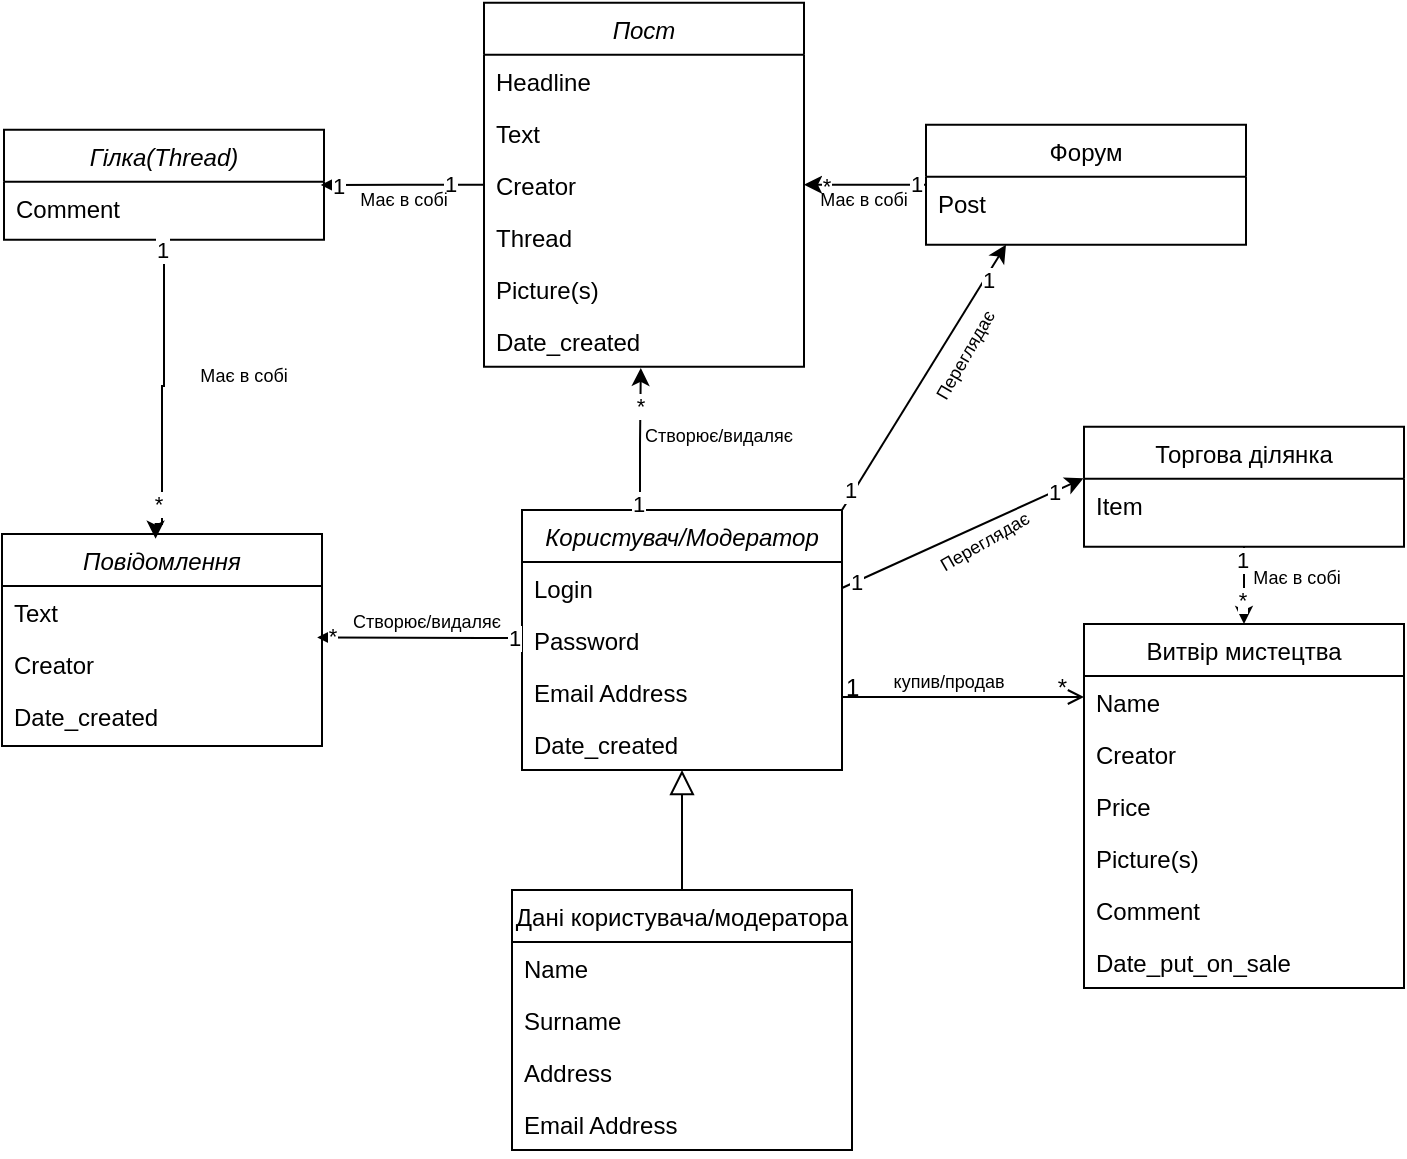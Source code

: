 <mxfile version="22.1.3" type="device">
  <diagram id="C5RBs43oDa-KdzZeNtuy" name="Page-1">
    <mxGraphModel dx="1046" dy="626" grid="1" gridSize="10" guides="1" tooltips="1" connect="1" arrows="1" fold="1" page="1" pageScale="1" pageWidth="827" pageHeight="1169" math="0" shadow="0">
      <root>
        <mxCell id="WIyWlLk6GJQsqaUBKTNV-0" />
        <mxCell id="WIyWlLk6GJQsqaUBKTNV-1" parent="WIyWlLk6GJQsqaUBKTNV-0" />
        <mxCell id="zkfFHV4jXpPFQw0GAbJ--0" value="Користувач/Модератор" style="swimlane;fontStyle=2;align=center;verticalAlign=top;childLayout=stackLayout;horizontal=1;startSize=26;horizontalStack=0;resizeParent=1;resizeLast=0;collapsible=1;marginBottom=0;rounded=0;shadow=0;strokeWidth=1;" parent="WIyWlLk6GJQsqaUBKTNV-1" vertex="1">
          <mxGeometry x="319" y="353" width="160" height="130" as="geometry">
            <mxRectangle x="230" y="140" width="160" height="26" as="alternateBounds" />
          </mxGeometry>
        </mxCell>
        <mxCell id="zkfFHV4jXpPFQw0GAbJ--1" value="Login" style="text;align=left;verticalAlign=top;spacingLeft=4;spacingRight=4;overflow=hidden;rotatable=0;points=[[0,0.5],[1,0.5]];portConstraint=eastwest;" parent="zkfFHV4jXpPFQw0GAbJ--0" vertex="1">
          <mxGeometry y="26" width="160" height="26" as="geometry" />
        </mxCell>
        <mxCell id="zkfFHV4jXpPFQw0GAbJ--2" value="Password" style="text;align=left;verticalAlign=top;spacingLeft=4;spacingRight=4;overflow=hidden;rotatable=0;points=[[0,0.5],[1,0.5]];portConstraint=eastwest;rounded=0;shadow=0;html=0;" parent="zkfFHV4jXpPFQw0GAbJ--0" vertex="1">
          <mxGeometry y="52" width="160" height="26" as="geometry" />
        </mxCell>
        <mxCell id="zkfFHV4jXpPFQw0GAbJ--3" value="Email Address" style="text;align=left;verticalAlign=top;spacingLeft=4;spacingRight=4;overflow=hidden;rotatable=0;points=[[0,0.5],[1,0.5]];portConstraint=eastwest;rounded=0;shadow=0;html=0;" parent="zkfFHV4jXpPFQw0GAbJ--0" vertex="1">
          <mxGeometry y="78" width="160" height="26" as="geometry" />
        </mxCell>
        <mxCell id="zkfFHV4jXpPFQw0GAbJ--5" value="Date_created" style="text;align=left;verticalAlign=top;spacingLeft=4;spacingRight=4;overflow=hidden;rotatable=0;points=[[0,0.5],[1,0.5]];portConstraint=eastwest;" parent="zkfFHV4jXpPFQw0GAbJ--0" vertex="1">
          <mxGeometry y="104" width="160" height="26" as="geometry" />
        </mxCell>
        <mxCell id="zkfFHV4jXpPFQw0GAbJ--6" value="Дані користувача/модератора" style="swimlane;fontStyle=0;align=center;verticalAlign=top;childLayout=stackLayout;horizontal=1;startSize=26;horizontalStack=0;resizeParent=1;resizeLast=0;collapsible=1;marginBottom=0;rounded=0;shadow=0;strokeWidth=1;" parent="WIyWlLk6GJQsqaUBKTNV-1" vertex="1">
          <mxGeometry x="314" y="543" width="170" height="130" as="geometry">
            <mxRectangle x="130" y="380" width="160" height="26" as="alternateBounds" />
          </mxGeometry>
        </mxCell>
        <mxCell id="zkfFHV4jXpPFQw0GAbJ--7" value="Name" style="text;align=left;verticalAlign=top;spacingLeft=4;spacingRight=4;overflow=hidden;rotatable=0;points=[[0,0.5],[1,0.5]];portConstraint=eastwest;" parent="zkfFHV4jXpPFQw0GAbJ--6" vertex="1">
          <mxGeometry y="26" width="170" height="26" as="geometry" />
        </mxCell>
        <mxCell id="zkfFHV4jXpPFQw0GAbJ--8" value="Surname" style="text;align=left;verticalAlign=top;spacingLeft=4;spacingRight=4;overflow=hidden;rotatable=0;points=[[0,0.5],[1,0.5]];portConstraint=eastwest;rounded=0;shadow=0;html=0;" parent="zkfFHV4jXpPFQw0GAbJ--6" vertex="1">
          <mxGeometry y="52" width="170" height="26" as="geometry" />
        </mxCell>
        <mxCell id="zkfFHV4jXpPFQw0GAbJ--11" value="Address" style="text;align=left;verticalAlign=top;spacingLeft=4;spacingRight=4;overflow=hidden;rotatable=0;points=[[0,0.5],[1,0.5]];portConstraint=eastwest;" parent="zkfFHV4jXpPFQw0GAbJ--6" vertex="1">
          <mxGeometry y="78" width="170" height="26" as="geometry" />
        </mxCell>
        <mxCell id="yuP0PHImDkMVZMu2uVpS-0" value="Email Address" style="text;align=left;verticalAlign=top;spacingLeft=4;spacingRight=4;overflow=hidden;rotatable=0;points=[[0,0.5],[1,0.5]];portConstraint=eastwest;rounded=0;shadow=0;html=0;" vertex="1" parent="zkfFHV4jXpPFQw0GAbJ--6">
          <mxGeometry y="104" width="170" height="26" as="geometry" />
        </mxCell>
        <mxCell id="zkfFHV4jXpPFQw0GAbJ--12" value="" style="endArrow=block;endSize=10;endFill=0;shadow=0;strokeWidth=1;rounded=0;edgeStyle=elbowEdgeStyle;elbow=vertical;" parent="WIyWlLk6GJQsqaUBKTNV-1" source="zkfFHV4jXpPFQw0GAbJ--6" target="zkfFHV4jXpPFQw0GAbJ--0" edge="1">
          <mxGeometry width="160" relative="1" as="geometry">
            <mxPoint x="299" y="436" as="sourcePoint" />
            <mxPoint x="299" y="436" as="targetPoint" />
          </mxGeometry>
        </mxCell>
        <mxCell id="zkfFHV4jXpPFQw0GAbJ--17" value="Витвір мистецтва" style="swimlane;fontStyle=0;align=center;verticalAlign=top;childLayout=stackLayout;horizontal=1;startSize=26;horizontalStack=0;resizeParent=1;resizeLast=0;collapsible=1;marginBottom=0;rounded=0;shadow=0;strokeWidth=1;" parent="WIyWlLk6GJQsqaUBKTNV-1" vertex="1">
          <mxGeometry x="600" y="410" width="160" height="182" as="geometry">
            <mxRectangle x="550" y="140" width="160" height="26" as="alternateBounds" />
          </mxGeometry>
        </mxCell>
        <mxCell id="zkfFHV4jXpPFQw0GAbJ--18" value="Name" style="text;align=left;verticalAlign=top;spacingLeft=4;spacingRight=4;overflow=hidden;rotatable=0;points=[[0,0.5],[1,0.5]];portConstraint=eastwest;" parent="zkfFHV4jXpPFQw0GAbJ--17" vertex="1">
          <mxGeometry y="26" width="160" height="26" as="geometry" />
        </mxCell>
        <mxCell id="zkfFHV4jXpPFQw0GAbJ--19" value="Creator" style="text;align=left;verticalAlign=top;spacingLeft=4;spacingRight=4;overflow=hidden;rotatable=0;points=[[0,0.5],[1,0.5]];portConstraint=eastwest;rounded=0;shadow=0;html=0;" parent="zkfFHV4jXpPFQw0GAbJ--17" vertex="1">
          <mxGeometry y="52" width="160" height="26" as="geometry" />
        </mxCell>
        <mxCell id="zkfFHV4jXpPFQw0GAbJ--20" value="Price" style="text;align=left;verticalAlign=top;spacingLeft=4;spacingRight=4;overflow=hidden;rotatable=0;points=[[0,0.5],[1,0.5]];portConstraint=eastwest;rounded=0;shadow=0;html=0;" parent="zkfFHV4jXpPFQw0GAbJ--17" vertex="1">
          <mxGeometry y="78" width="160" height="26" as="geometry" />
        </mxCell>
        <mxCell id="zkfFHV4jXpPFQw0GAbJ--21" value="Picture(s)" style="text;align=left;verticalAlign=top;spacingLeft=4;spacingRight=4;overflow=hidden;rotatable=0;points=[[0,0.5],[1,0.5]];portConstraint=eastwest;rounded=0;shadow=0;html=0;" parent="zkfFHV4jXpPFQw0GAbJ--17" vertex="1">
          <mxGeometry y="104" width="160" height="26" as="geometry" />
        </mxCell>
        <mxCell id="yuP0PHImDkMVZMu2uVpS-1" value="Comment" style="text;align=left;verticalAlign=top;spacingLeft=4;spacingRight=4;overflow=hidden;rotatable=0;points=[[0,0.5],[1,0.5]];portConstraint=eastwest;rounded=0;shadow=0;html=0;" vertex="1" parent="zkfFHV4jXpPFQw0GAbJ--17">
          <mxGeometry y="130" width="160" height="26" as="geometry" />
        </mxCell>
        <mxCell id="zkfFHV4jXpPFQw0GAbJ--22" value="Date_put_on_sale" style="text;align=left;verticalAlign=top;spacingLeft=4;spacingRight=4;overflow=hidden;rotatable=0;points=[[0,0.5],[1,0.5]];portConstraint=eastwest;rounded=0;shadow=0;html=0;" parent="zkfFHV4jXpPFQw0GAbJ--17" vertex="1">
          <mxGeometry y="156" width="160" height="26" as="geometry" />
        </mxCell>
        <mxCell id="zkfFHV4jXpPFQw0GAbJ--26" value="" style="endArrow=open;shadow=0;strokeWidth=1;rounded=0;endFill=1;edgeStyle=elbowEdgeStyle;elbow=vertical;" parent="WIyWlLk6GJQsqaUBKTNV-1" source="zkfFHV4jXpPFQw0GAbJ--0" target="zkfFHV4jXpPFQw0GAbJ--17" edge="1">
          <mxGeometry x="0.5" y="41" relative="1" as="geometry">
            <mxPoint x="479" y="425" as="sourcePoint" />
            <mxPoint x="639" y="425" as="targetPoint" />
            <mxPoint x="-40" y="32" as="offset" />
          </mxGeometry>
        </mxCell>
        <mxCell id="zkfFHV4jXpPFQw0GAbJ--27" value="1" style="resizable=0;align=left;verticalAlign=bottom;labelBackgroundColor=none;fontSize=12;" parent="zkfFHV4jXpPFQw0GAbJ--26" connectable="0" vertex="1">
          <mxGeometry x="-1" relative="1" as="geometry">
            <mxPoint y="4" as="offset" />
          </mxGeometry>
        </mxCell>
        <mxCell id="zkfFHV4jXpPFQw0GAbJ--28" value="*" style="resizable=0;align=right;verticalAlign=bottom;labelBackgroundColor=none;fontSize=12;" parent="zkfFHV4jXpPFQw0GAbJ--26" connectable="0" vertex="1">
          <mxGeometry x="1" relative="1" as="geometry">
            <mxPoint x="-7" y="4" as="offset" />
          </mxGeometry>
        </mxCell>
        <mxCell id="zkfFHV4jXpPFQw0GAbJ--29" value="&lt;font style=&quot;font-size: 9px;&quot;&gt;купив/продав&lt;/font&gt;" style="text;html=1;resizable=0;points=[];;align=center;verticalAlign=middle;labelBackgroundColor=none;rounded=0;shadow=0;strokeWidth=1;fontSize=12;" parent="zkfFHV4jXpPFQw0GAbJ--26" vertex="1" connectable="0">
          <mxGeometry x="0.5" y="49" relative="1" as="geometry">
            <mxPoint x="-38" y="40" as="offset" />
          </mxGeometry>
        </mxCell>
        <mxCell id="yuP0PHImDkMVZMu2uVpS-14" value="" style="edgeStyle=orthogonalEdgeStyle;rounded=0;orthogonalLoop=1;jettySize=auto;html=1;entryX=0.99;entryY=0.042;entryDx=0;entryDy=0;entryPerimeter=0;" edge="1" parent="WIyWlLk6GJQsqaUBKTNV-1" source="yuP0PHImDkMVZMu2uVpS-2">
          <mxGeometry relative="1" as="geometry">
            <mxPoint x="218.4" y="190.462" as="targetPoint" />
          </mxGeometry>
        </mxCell>
        <mxCell id="yuP0PHImDkMVZMu2uVpS-15" value="1" style="edgeLabel;html=1;align=center;verticalAlign=middle;resizable=0;points=[];" vertex="1" connectable="0" parent="yuP0PHImDkMVZMu2uVpS-14">
          <mxGeometry x="0.801" relative="1" as="geometry">
            <mxPoint as="offset" />
          </mxGeometry>
        </mxCell>
        <mxCell id="yuP0PHImDkMVZMu2uVpS-16" value="1" style="edgeLabel;html=1;align=center;verticalAlign=middle;resizable=0;points=[];" vertex="1" connectable="0" parent="yuP0PHImDkMVZMu2uVpS-14">
          <mxGeometry x="-0.58" y="-1" relative="1" as="geometry">
            <mxPoint as="offset" />
          </mxGeometry>
        </mxCell>
        <mxCell id="yuP0PHImDkMVZMu2uVpS-2" value="Пост" style="swimlane;fontStyle=2;align=center;verticalAlign=top;childLayout=stackLayout;horizontal=1;startSize=26;horizontalStack=0;resizeParent=1;resizeLast=0;collapsible=1;marginBottom=0;rounded=0;shadow=0;strokeWidth=1;" vertex="1" parent="WIyWlLk6GJQsqaUBKTNV-1">
          <mxGeometry x="300" y="99.37" width="160" height="182" as="geometry">
            <mxRectangle x="230" y="140" width="160" height="26" as="alternateBounds" />
          </mxGeometry>
        </mxCell>
        <mxCell id="yuP0PHImDkMVZMu2uVpS-3" value="Headline" style="text;align=left;verticalAlign=top;spacingLeft=4;spacingRight=4;overflow=hidden;rotatable=0;points=[[0,0.5],[1,0.5]];portConstraint=eastwest;" vertex="1" parent="yuP0PHImDkMVZMu2uVpS-2">
          <mxGeometry y="26" width="160" height="26" as="geometry" />
        </mxCell>
        <mxCell id="yuP0PHImDkMVZMu2uVpS-4" value="Text" style="text;align=left;verticalAlign=top;spacingLeft=4;spacingRight=4;overflow=hidden;rotatable=0;points=[[0,0.5],[1,0.5]];portConstraint=eastwest;rounded=0;shadow=0;html=0;" vertex="1" parent="yuP0PHImDkMVZMu2uVpS-2">
          <mxGeometry y="52" width="160" height="26" as="geometry" />
        </mxCell>
        <mxCell id="yuP0PHImDkMVZMu2uVpS-5" value="Creator" style="text;align=left;verticalAlign=top;spacingLeft=4;spacingRight=4;overflow=hidden;rotatable=0;points=[[0,0.5],[1,0.5]];portConstraint=eastwest;rounded=0;shadow=0;html=0;" vertex="1" parent="yuP0PHImDkMVZMu2uVpS-2">
          <mxGeometry y="78" width="160" height="26" as="geometry" />
        </mxCell>
        <mxCell id="yuP0PHImDkMVZMu2uVpS-6" value="Thread" style="text;align=left;verticalAlign=top;spacingLeft=4;spacingRight=4;overflow=hidden;rotatable=0;points=[[0,0.5],[1,0.5]];portConstraint=eastwest;" vertex="1" parent="yuP0PHImDkMVZMu2uVpS-2">
          <mxGeometry y="104" width="160" height="26" as="geometry" />
        </mxCell>
        <mxCell id="yuP0PHImDkMVZMu2uVpS-23" value="Picture(s)" style="text;align=left;verticalAlign=top;spacingLeft=4;spacingRight=4;overflow=hidden;rotatable=0;points=[[0,0.5],[1,0.5]];portConstraint=eastwest;" vertex="1" parent="yuP0PHImDkMVZMu2uVpS-2">
          <mxGeometry y="130" width="160" height="26" as="geometry" />
        </mxCell>
        <mxCell id="yuP0PHImDkMVZMu2uVpS-13" value="Date_created" style="text;align=left;verticalAlign=top;spacingLeft=4;spacingRight=4;overflow=hidden;rotatable=0;points=[[0,0.5],[1,0.5]];portConstraint=eastwest;" vertex="1" parent="yuP0PHImDkMVZMu2uVpS-2">
          <mxGeometry y="156" width="160" height="26" as="geometry" />
        </mxCell>
        <mxCell id="yuP0PHImDkMVZMu2uVpS-8" value="Гілка(Thread)" style="swimlane;fontStyle=2;align=center;verticalAlign=top;childLayout=stackLayout;horizontal=1;startSize=26;horizontalStack=0;resizeParent=1;resizeLast=0;collapsible=1;marginBottom=0;rounded=0;shadow=0;strokeWidth=1;" vertex="1" parent="WIyWlLk6GJQsqaUBKTNV-1">
          <mxGeometry x="60" y="162.87" width="160" height="55" as="geometry">
            <mxRectangle x="230" y="140" width="160" height="26" as="alternateBounds" />
          </mxGeometry>
        </mxCell>
        <mxCell id="yuP0PHImDkMVZMu2uVpS-10" value="Comment" style="text;align=left;verticalAlign=top;spacingLeft=4;spacingRight=4;overflow=hidden;rotatable=0;points=[[0,0.5],[1,0.5]];portConstraint=eastwest;rounded=0;shadow=0;html=0;" vertex="1" parent="yuP0PHImDkMVZMu2uVpS-8">
          <mxGeometry y="26" width="160" height="26" as="geometry" />
        </mxCell>
        <mxCell id="yuP0PHImDkMVZMu2uVpS-17" style="edgeStyle=orthogonalEdgeStyle;rounded=0;orthogonalLoop=1;jettySize=auto;html=1;entryX=0.49;entryY=1.024;entryDx=0;entryDy=0;entryPerimeter=0;" edge="1" parent="WIyWlLk6GJQsqaUBKTNV-1" source="zkfFHV4jXpPFQw0GAbJ--0" target="yuP0PHImDkMVZMu2uVpS-13">
          <mxGeometry relative="1" as="geometry">
            <Array as="points">
              <mxPoint x="378" y="320" />
              <mxPoint x="378" y="320" />
            </Array>
          </mxGeometry>
        </mxCell>
        <mxCell id="yuP0PHImDkMVZMu2uVpS-18" value="1" style="edgeLabel;html=1;align=center;verticalAlign=middle;resizable=0;points=[];" vertex="1" connectable="0" parent="yuP0PHImDkMVZMu2uVpS-17">
          <mxGeometry x="-0.915" y="1" relative="1" as="geometry">
            <mxPoint as="offset" />
          </mxGeometry>
        </mxCell>
        <mxCell id="yuP0PHImDkMVZMu2uVpS-19" value="*" style="edgeLabel;html=1;align=center;verticalAlign=middle;resizable=0;points=[];" vertex="1" connectable="0" parent="yuP0PHImDkMVZMu2uVpS-17">
          <mxGeometry x="0.868" y="1" relative="1" as="geometry">
            <mxPoint y="14" as="offset" />
          </mxGeometry>
        </mxCell>
        <mxCell id="yuP0PHImDkMVZMu2uVpS-20" style="edgeStyle=orthogonalEdgeStyle;rounded=0;orthogonalLoop=1;jettySize=auto;html=1;entryX=0.985;entryY=-0.011;entryDx=0;entryDy=0;entryPerimeter=0;" edge="1" parent="WIyWlLk6GJQsqaUBKTNV-1" source="zkfFHV4jXpPFQw0GAbJ--0" target="yuP0PHImDkMVZMu2uVpS-30">
          <mxGeometry relative="1" as="geometry">
            <Array as="points">
              <mxPoint x="299" y="417" />
              <mxPoint x="299" y="417" />
            </Array>
          </mxGeometry>
        </mxCell>
        <mxCell id="yuP0PHImDkMVZMu2uVpS-21" value="1" style="edgeLabel;html=1;align=center;verticalAlign=middle;resizable=0;points=[];" vertex="1" connectable="0" parent="yuP0PHImDkMVZMu2uVpS-20">
          <mxGeometry x="-0.915" relative="1" as="geometry">
            <mxPoint as="offset" />
          </mxGeometry>
        </mxCell>
        <mxCell id="yuP0PHImDkMVZMu2uVpS-22" value="*" style="edgeLabel;html=1;align=center;verticalAlign=middle;resizable=0;points=[];" vertex="1" connectable="0" parent="yuP0PHImDkMVZMu2uVpS-20">
          <mxGeometry x="0.857" y="-1" relative="1" as="geometry">
            <mxPoint as="offset" />
          </mxGeometry>
        </mxCell>
        <mxCell id="yuP0PHImDkMVZMu2uVpS-25" value="&lt;font style=&quot;font-size: 9px;&quot;&gt;Створює/видаляє&lt;/font&gt;" style="text;html=1;strokeColor=none;fillColor=none;align=center;verticalAlign=middle;whiteSpace=wrap;rounded=0;" vertex="1" parent="WIyWlLk6GJQsqaUBKTNV-1">
          <mxGeometry x="375" y="300" width="85" height="30" as="geometry" />
        </mxCell>
        <mxCell id="yuP0PHImDkMVZMu2uVpS-26" value="&lt;font style=&quot;font-size: 9px;&quot;&gt;Створює/видаляє&lt;/font&gt;" style="text;html=1;strokeColor=none;fillColor=none;align=center;verticalAlign=middle;whiteSpace=wrap;rounded=0;" vertex="1" parent="WIyWlLk6GJQsqaUBKTNV-1">
          <mxGeometry x="229" y="393" width="85" height="30" as="geometry" />
        </mxCell>
        <mxCell id="yuP0PHImDkMVZMu2uVpS-27" value="&lt;font style=&quot;font-size: 9px;&quot;&gt;Має в собі&lt;/font&gt;" style="text;html=1;strokeColor=none;fillColor=none;align=center;verticalAlign=middle;whiteSpace=wrap;rounded=0;" vertex="1" parent="WIyWlLk6GJQsqaUBKTNV-1">
          <mxGeometry x="230" y="182.37" width="60" height="30" as="geometry" />
        </mxCell>
        <mxCell id="yuP0PHImDkMVZMu2uVpS-28" value="Повідомлення" style="swimlane;fontStyle=2;align=center;verticalAlign=top;childLayout=stackLayout;horizontal=1;startSize=26;horizontalStack=0;resizeParent=1;resizeLast=0;collapsible=1;marginBottom=0;rounded=0;shadow=0;strokeWidth=1;" vertex="1" parent="WIyWlLk6GJQsqaUBKTNV-1">
          <mxGeometry x="59" y="365" width="160" height="106" as="geometry">
            <mxRectangle x="230" y="140" width="160" height="26" as="alternateBounds" />
          </mxGeometry>
        </mxCell>
        <mxCell id="yuP0PHImDkMVZMu2uVpS-29" value="Text" style="text;align=left;verticalAlign=top;spacingLeft=4;spacingRight=4;overflow=hidden;rotatable=0;points=[[0,0.5],[1,0.5]];portConstraint=eastwest;rounded=0;shadow=0;html=0;" vertex="1" parent="yuP0PHImDkMVZMu2uVpS-28">
          <mxGeometry y="26" width="160" height="26" as="geometry" />
        </mxCell>
        <mxCell id="yuP0PHImDkMVZMu2uVpS-30" value="Creator" style="text;align=left;verticalAlign=top;spacingLeft=4;spacingRight=4;overflow=hidden;rotatable=0;points=[[0,0.5],[1,0.5]];portConstraint=eastwest;rounded=0;shadow=0;html=0;" vertex="1" parent="yuP0PHImDkMVZMu2uVpS-28">
          <mxGeometry y="52" width="160" height="26" as="geometry" />
        </mxCell>
        <mxCell id="yuP0PHImDkMVZMu2uVpS-31" value="Date_created" style="text;align=left;verticalAlign=top;spacingLeft=4;spacingRight=4;overflow=hidden;rotatable=0;points=[[0,0.5],[1,0.5]];portConstraint=eastwest;" vertex="1" parent="yuP0PHImDkMVZMu2uVpS-28">
          <mxGeometry y="78" width="160" height="26" as="geometry" />
        </mxCell>
        <mxCell id="yuP0PHImDkMVZMu2uVpS-32" style="edgeStyle=orthogonalEdgeStyle;rounded=0;orthogonalLoop=1;jettySize=auto;html=1;entryX=0.48;entryY=0.022;entryDx=0;entryDy=0;entryPerimeter=0;" edge="1" parent="WIyWlLk6GJQsqaUBKTNV-1" source="yuP0PHImDkMVZMu2uVpS-8" target="yuP0PHImDkMVZMu2uVpS-28">
          <mxGeometry relative="1" as="geometry">
            <Array as="points">
              <mxPoint x="140" y="291" />
              <mxPoint x="139" y="291" />
              <mxPoint x="139" y="360" />
              <mxPoint x="136" y="360" />
            </Array>
          </mxGeometry>
        </mxCell>
        <mxCell id="yuP0PHImDkMVZMu2uVpS-34" value="*" style="edgeLabel;html=1;align=center;verticalAlign=middle;resizable=0;points=[];" vertex="1" connectable="0" parent="yuP0PHImDkMVZMu2uVpS-32">
          <mxGeometry x="0.89" relative="1" as="geometry">
            <mxPoint y="-10" as="offset" />
          </mxGeometry>
        </mxCell>
        <mxCell id="yuP0PHImDkMVZMu2uVpS-35" value="1" style="edgeLabel;html=1;align=center;verticalAlign=middle;resizable=0;points=[];" vertex="1" connectable="0" parent="yuP0PHImDkMVZMu2uVpS-32">
          <mxGeometry x="-0.944" y="-1" relative="1" as="geometry">
            <mxPoint as="offset" />
          </mxGeometry>
        </mxCell>
        <mxCell id="yuP0PHImDkMVZMu2uVpS-33" value="&lt;font style=&quot;font-size: 9px;&quot;&gt;Має в собі&lt;/font&gt;" style="text;html=1;strokeColor=none;fillColor=none;align=center;verticalAlign=middle;whiteSpace=wrap;rounded=0;rotation=0;" vertex="1" parent="WIyWlLk6GJQsqaUBKTNV-1">
          <mxGeometry x="150" y="270" width="60" height="30" as="geometry" />
        </mxCell>
        <mxCell id="yuP0PHImDkMVZMu2uVpS-43" style="edgeStyle=orthogonalEdgeStyle;rounded=0;orthogonalLoop=1;jettySize=auto;html=1;entryX=1;entryY=0.5;entryDx=0;entryDy=0;" edge="1" parent="WIyWlLk6GJQsqaUBKTNV-1" source="yuP0PHImDkMVZMu2uVpS-36" target="yuP0PHImDkMVZMu2uVpS-5">
          <mxGeometry relative="1" as="geometry" />
        </mxCell>
        <mxCell id="yuP0PHImDkMVZMu2uVpS-44" value="1" style="edgeLabel;html=1;align=center;verticalAlign=middle;resizable=0;points=[];" vertex="1" connectable="0" parent="yuP0PHImDkMVZMu2uVpS-43">
          <mxGeometry x="-0.836" y="-1" relative="1" as="geometry">
            <mxPoint as="offset" />
          </mxGeometry>
        </mxCell>
        <mxCell id="yuP0PHImDkMVZMu2uVpS-45" value="*" style="edgeLabel;html=1;align=center;verticalAlign=middle;resizable=0;points=[];" vertex="1" connectable="0" parent="yuP0PHImDkMVZMu2uVpS-43">
          <mxGeometry x="0.643" relative="1" as="geometry">
            <mxPoint as="offset" />
          </mxGeometry>
        </mxCell>
        <mxCell id="yuP0PHImDkMVZMu2uVpS-36" value="Форум" style="swimlane;fontStyle=0;align=center;verticalAlign=top;childLayout=stackLayout;horizontal=1;startSize=26;horizontalStack=0;resizeParent=1;resizeLast=0;collapsible=1;marginBottom=0;rounded=0;shadow=0;strokeWidth=1;" vertex="1" parent="WIyWlLk6GJQsqaUBKTNV-1">
          <mxGeometry x="521" y="160.37" width="160" height="60" as="geometry">
            <mxRectangle x="550" y="140" width="160" height="26" as="alternateBounds" />
          </mxGeometry>
        </mxCell>
        <mxCell id="yuP0PHImDkMVZMu2uVpS-42" value="Post" style="text;align=left;verticalAlign=top;spacingLeft=4;spacingRight=4;overflow=hidden;rotatable=0;points=[[0,0.5],[1,0.5]];portConstraint=eastwest;rounded=0;shadow=0;html=0;" vertex="1" parent="yuP0PHImDkMVZMu2uVpS-36">
          <mxGeometry y="26" width="160" height="26" as="geometry" />
        </mxCell>
        <mxCell id="yuP0PHImDkMVZMu2uVpS-46" value="&lt;font style=&quot;font-size: 9px;&quot;&gt;Має в собі&lt;/font&gt;" style="text;html=1;strokeColor=none;fillColor=none;align=center;verticalAlign=middle;whiteSpace=wrap;rounded=0;" vertex="1" parent="WIyWlLk6GJQsqaUBKTNV-1">
          <mxGeometry x="460" y="182.37" width="60" height="30" as="geometry" />
        </mxCell>
        <mxCell id="yuP0PHImDkMVZMu2uVpS-48" value="" style="endArrow=classic;html=1;rounded=0;exitX=1;exitY=0;exitDx=0;exitDy=0;entryX=0.25;entryY=1;entryDx=0;entryDy=0;" edge="1" parent="WIyWlLk6GJQsqaUBKTNV-1" source="zkfFHV4jXpPFQw0GAbJ--0" target="yuP0PHImDkMVZMu2uVpS-36">
          <mxGeometry width="50" height="50" relative="1" as="geometry">
            <mxPoint x="630" y="460" as="sourcePoint" />
            <mxPoint x="680" y="410" as="targetPoint" />
          </mxGeometry>
        </mxCell>
        <mxCell id="yuP0PHImDkMVZMu2uVpS-55" value="1" style="edgeLabel;html=1;align=center;verticalAlign=middle;resizable=0;points=[];" vertex="1" connectable="0" parent="yuP0PHImDkMVZMu2uVpS-48">
          <mxGeometry x="-0.858" y="2" relative="1" as="geometry">
            <mxPoint as="offset" />
          </mxGeometry>
        </mxCell>
        <mxCell id="yuP0PHImDkMVZMu2uVpS-56" value="1" style="edgeLabel;html=1;align=center;verticalAlign=middle;resizable=0;points=[];" vertex="1" connectable="0" parent="yuP0PHImDkMVZMu2uVpS-48">
          <mxGeometry x="0.75" y="-1" relative="1" as="geometry">
            <mxPoint as="offset" />
          </mxGeometry>
        </mxCell>
        <mxCell id="yuP0PHImDkMVZMu2uVpS-49" value="&lt;font style=&quot;font-size: 9px;&quot;&gt;Переглядає&lt;/font&gt;" style="text;html=1;strokeColor=none;fillColor=none;align=center;verticalAlign=middle;whiteSpace=wrap;rounded=0;rotation=-60;" vertex="1" parent="WIyWlLk6GJQsqaUBKTNV-1">
          <mxGeometry x="510" y="260" width="60" height="30" as="geometry" />
        </mxCell>
        <mxCell id="yuP0PHImDkMVZMu2uVpS-54" style="edgeStyle=orthogonalEdgeStyle;rounded=0;orthogonalLoop=1;jettySize=auto;html=1;entryX=0.5;entryY=0;entryDx=0;entryDy=0;" edge="1" parent="WIyWlLk6GJQsqaUBKTNV-1" source="yuP0PHImDkMVZMu2uVpS-50" target="zkfFHV4jXpPFQw0GAbJ--17">
          <mxGeometry relative="1" as="geometry" />
        </mxCell>
        <mxCell id="yuP0PHImDkMVZMu2uVpS-59" value="1" style="edgeLabel;html=1;align=center;verticalAlign=middle;resizable=0;points=[];" vertex="1" connectable="0" parent="yuP0PHImDkMVZMu2uVpS-54">
          <mxGeometry x="-0.709" y="-1" relative="1" as="geometry">
            <mxPoint as="offset" />
          </mxGeometry>
        </mxCell>
        <mxCell id="yuP0PHImDkMVZMu2uVpS-60" value="*" style="edgeLabel;html=1;align=center;verticalAlign=middle;resizable=0;points=[];" vertex="1" connectable="0" parent="yuP0PHImDkMVZMu2uVpS-54">
          <mxGeometry x="0.391" y="-1" relative="1" as="geometry">
            <mxPoint as="offset" />
          </mxGeometry>
        </mxCell>
        <mxCell id="yuP0PHImDkMVZMu2uVpS-50" value="Торгова ділянка" style="swimlane;fontStyle=0;align=center;verticalAlign=top;childLayout=stackLayout;horizontal=1;startSize=26;horizontalStack=0;resizeParent=1;resizeLast=0;collapsible=1;marginBottom=0;rounded=0;shadow=0;strokeWidth=1;" vertex="1" parent="WIyWlLk6GJQsqaUBKTNV-1">
          <mxGeometry x="600" y="311.37" width="160" height="60" as="geometry">
            <mxRectangle x="550" y="140" width="160" height="26" as="alternateBounds" />
          </mxGeometry>
        </mxCell>
        <mxCell id="yuP0PHImDkMVZMu2uVpS-51" value="Item" style="text;align=left;verticalAlign=top;spacingLeft=4;spacingRight=4;overflow=hidden;rotatable=0;points=[[0,0.5],[1,0.5]];portConstraint=eastwest;rounded=0;shadow=0;html=0;" vertex="1" parent="yuP0PHImDkMVZMu2uVpS-50">
          <mxGeometry y="26" width="160" height="26" as="geometry" />
        </mxCell>
        <mxCell id="yuP0PHImDkMVZMu2uVpS-52" value="" style="endArrow=classic;html=1;rounded=0;exitX=1;exitY=0.5;exitDx=0;exitDy=0;entryX=-0.002;entryY=-0.007;entryDx=0;entryDy=0;entryPerimeter=0;" edge="1" parent="WIyWlLk6GJQsqaUBKTNV-1" source="zkfFHV4jXpPFQw0GAbJ--1" target="yuP0PHImDkMVZMu2uVpS-51">
          <mxGeometry width="50" height="50" relative="1" as="geometry">
            <mxPoint x="489" y="363" as="sourcePoint" />
            <mxPoint x="571" y="230" as="targetPoint" />
          </mxGeometry>
        </mxCell>
        <mxCell id="yuP0PHImDkMVZMu2uVpS-57" value="1" style="edgeLabel;html=1;align=center;verticalAlign=middle;resizable=0;points=[];" vertex="1" connectable="0" parent="yuP0PHImDkMVZMu2uVpS-52">
          <mxGeometry x="0.747" relative="1" as="geometry">
            <mxPoint as="offset" />
          </mxGeometry>
        </mxCell>
        <mxCell id="yuP0PHImDkMVZMu2uVpS-58" value="1" style="edgeLabel;html=1;align=center;verticalAlign=middle;resizable=0;points=[];" vertex="1" connectable="0" parent="yuP0PHImDkMVZMu2uVpS-52">
          <mxGeometry x="-0.892" relative="1" as="geometry">
            <mxPoint as="offset" />
          </mxGeometry>
        </mxCell>
        <mxCell id="yuP0PHImDkMVZMu2uVpS-53" value="&lt;font style=&quot;font-size: 9px;&quot;&gt;Переглядає&lt;/font&gt;" style="text;html=1;strokeColor=none;fillColor=none;align=center;verticalAlign=middle;whiteSpace=wrap;rounded=0;rotation=-30;" vertex="1" parent="WIyWlLk6GJQsqaUBKTNV-1">
          <mxGeometry x="520" y="353" width="60" height="30" as="geometry" />
        </mxCell>
        <mxCell id="yuP0PHImDkMVZMu2uVpS-61" value="&lt;font style=&quot;font-size: 9px;&quot;&gt;Має в собі&lt;/font&gt;" style="text;html=1;strokeColor=none;fillColor=none;align=center;verticalAlign=middle;whiteSpace=wrap;rounded=0;" vertex="1" parent="WIyWlLk6GJQsqaUBKTNV-1">
          <mxGeometry x="681" y="371.37" width="51" height="30" as="geometry" />
        </mxCell>
      </root>
    </mxGraphModel>
  </diagram>
</mxfile>
